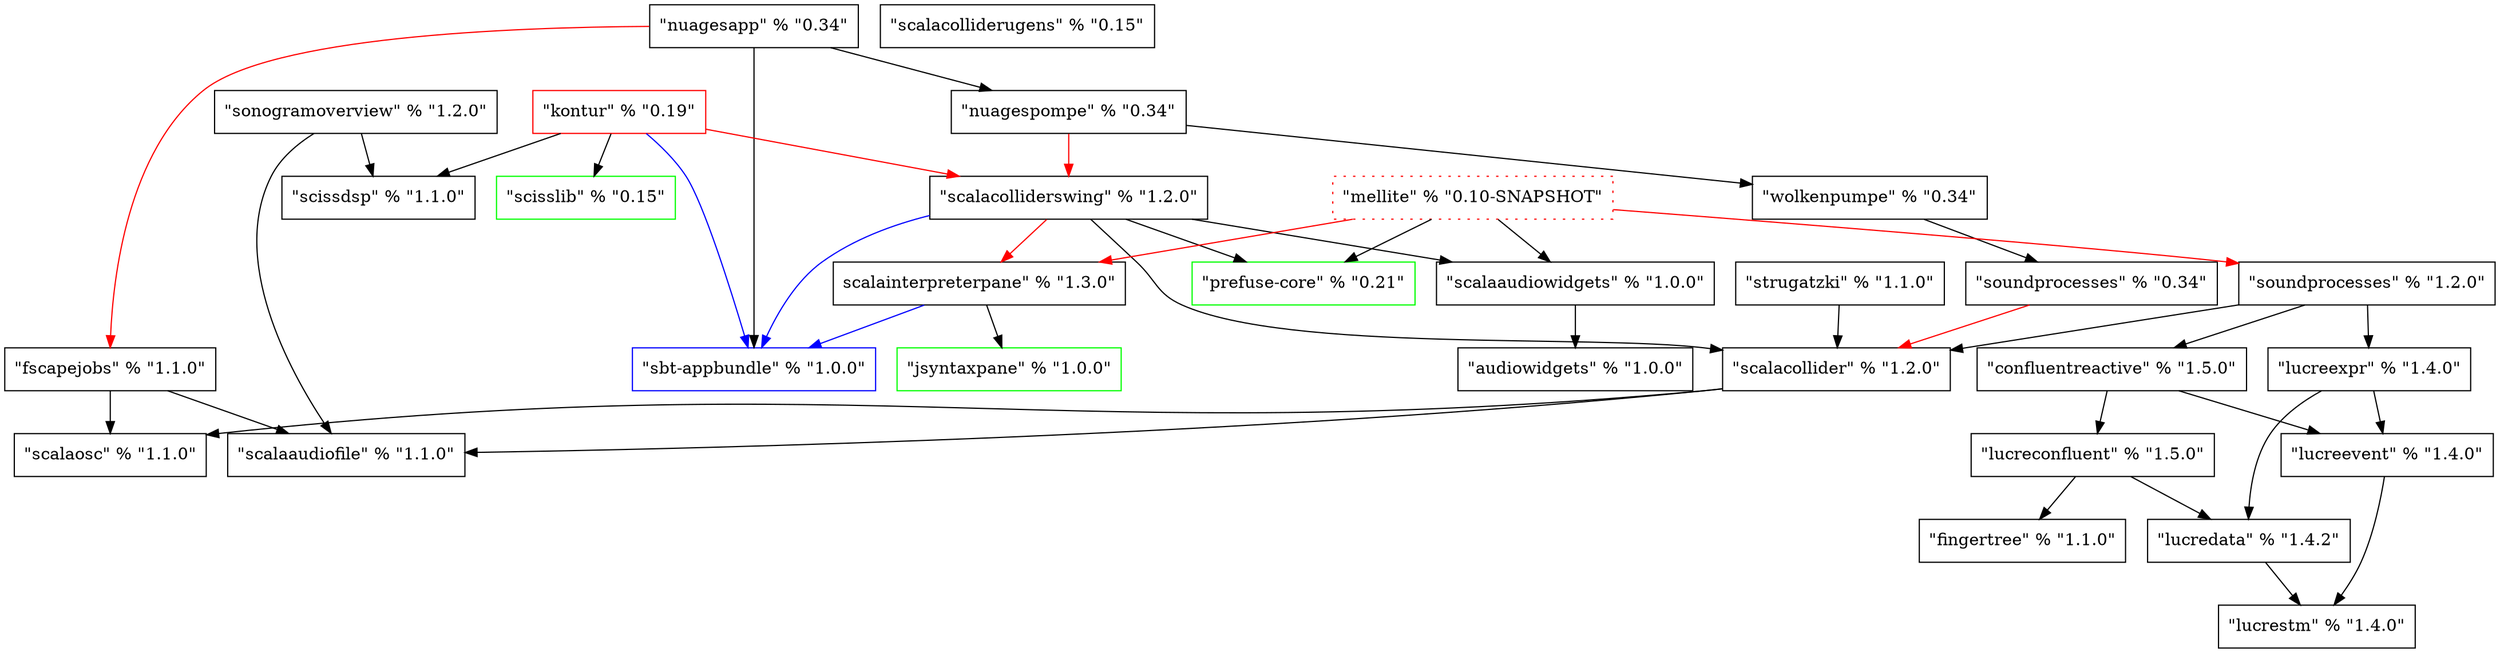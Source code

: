digraph G {
	ScalaOSC [label="\"scalaosc\" % \"1.1.0\"", shape=box];
	ScalaAudioFile [label="\"scalaaudiofile\" % \"1.1.0\"", shape=box];
	FScapeJobs [label="\"fscapejobs\" % \"1.1.0\"", shape=box];
	AudioWidgets [label="\"audiowidgets\" % \"1.0.0\"", shape=box];
	ScalaAudioWidgets [label="\"scalaaudiowidgets\" % \"1.0.0\"", shape=box];
	SbtAppbundle [label="\"sbt-appbundle\" % \"1.0.0\"", shape=Box, color=blue];
	ScissDSP [label="\"scissdsp\" % \"1.1.0\"", shape=Box];
	SonogramOverview [label="\"sonogramoverview\" % \"1.2.0\"", shape=Box];
	ScalaCollider [label="\"scalacollider\" % \"1.2.0\"", shape=Box];
	Strugatzki [label="\"strugatzki\" % \"1.1.0\"", shape=Box];
	JSyntaxPane [label="\"jsyntaxpane\" % \"1.0.0\"", shape=Box, color=green];
	ScalaInterpreterPane [label="\scalainterpreterpane\" % \"1.3.0\"", shape=Box];
	PrefuseCore [label="\"prefuse-core\" % \"0.21\"", shape=Box, color=green];
	ScalaColliderSwing [label="\"scalacolliderswing\" % \"1.2.0\"", shape=Box];
	SoundProcesses_OLD [label="\"soundprocesses\" % \"0.34\"", shape=Box];
	Wolkenpumpe [label="\"wolkenpumpe\" % \"0.34\"", shape=Box];
	NuagesPompe [label="\"nuagespompe\" % \"0.34\"", shape=Box];
	NuagesApp [label="\"nuagesapp\" % \"0.34\"", shape=Box];
	ScissLib [label="\"scisslib\" % \"0.15\"", shape=Box, color=green];
	Kontur [label="\"kontur\" % \"0.19\"", shape=Box, color=red];
	FingerTree [label="\"fingertree\" % \"1.1.0\"", shape=Box];
	ScalaColliderUGens [label="\"scalacolliderugens\" % \"0.15\"", shape=Box];
	LucreSTM [label="\"lucrestm\" % \"1.4.0\"", shape=Box];
	LucreEvent [label="\"lucreevent\" % \"1.4.0\"", shape=Box];
	LucreData [label="\"lucredata\" % \"1.4.2\"", shape=Box];
	LucreExpr [label="\"lucreexpr\" % \"1.4.0\"", shape=Box];
	LucreConfluent [label="\"lucreconfluent\" % \"1.5.0\"", shape=Box];
	ConfluentReactive [label="\"confluentreactive\" % \"1.5.0\"", shape=Box];
	SoundProcesses [label="\"soundprocesses\" % \"1.2.0\"", shape=Box];
	Mellite [label="\"mellite\" % \"0.10-SNAPSHOT\"", shape=Box, style=dotted, color=red];
	
	FScapeJobs -> ScalaOSC;
	FScapeJobs -> ScalaAudioFile;
	ScalaAudioWidgets -> AudioWidgets;
	SonogramOverview -> ScalaAudioFile;
	SonogramOverview -> ScissDSP;
	ScalaCollider -> ScalaOSC;
	ScalaCollider -> ScalaAudioFile;
	Strugatzki -> ScalaCollider;
	ScalaInterpreterPane -> JSyntaxPane;
	ScalaInterpreterPane -> SbtAppbundle [color=blue];
	ScalaColliderSwing -> SbtAppbundle [color=blue];
	ScalaColliderSwing -> ScalaCollider;
	ScalaColliderSwing -> ScalaInterpreterPane [color=red];
	ScalaColliderSwing -> PrefuseCore;
	ScalaColliderSwing -> ScalaAudioWidgets;
	SoundProcesses_OLD -> ScalaCollider [color=red];
	Wolkenpumpe -> SoundProcesses_OLD;
	NuagesPompe -> Wolkenpumpe;
	NuagesPompe -> ScalaColliderSwing [color=red];
	NuagesApp -> SbtAppbundle;
	NuagesApp -> NuagesPompe;
	NuagesApp -> FScapeJobs [color=red];
	Kontur -> SbtAppbundle [color=blue];
	Kontur -> ScalaColliderSwing [color=red];
	Kontur -> ScissDSP;
	Kontur -> ScissLib;
	LucreEvent -> LucreSTM;
	LucreData -> LucreSTM;
   LucreExpr -> LucreData;
   LucreExpr -> LucreEvent;
	LucreConfluent -> FingerTree;
	LucreConfluent -> LucreData;
//	LucreConfluent -> LucreExpr [style=dotted];
   ConfluentReactive -> LucreConfluent;
	ConfluentReactive -> LucreEvent;
	SoundProcesses -> ScalaCollider;
	SoundProcesses -> ConfluentReactive;
	SoundProcesses -> LucreExpr;
	Mellite -> SoundProcesses [color=red];
	Mellite -> ScalaAudioWidgets;
	Mellite -> PrefuseCore;
	Mellite -> ScalaInterpreterPane [color=red];
}

